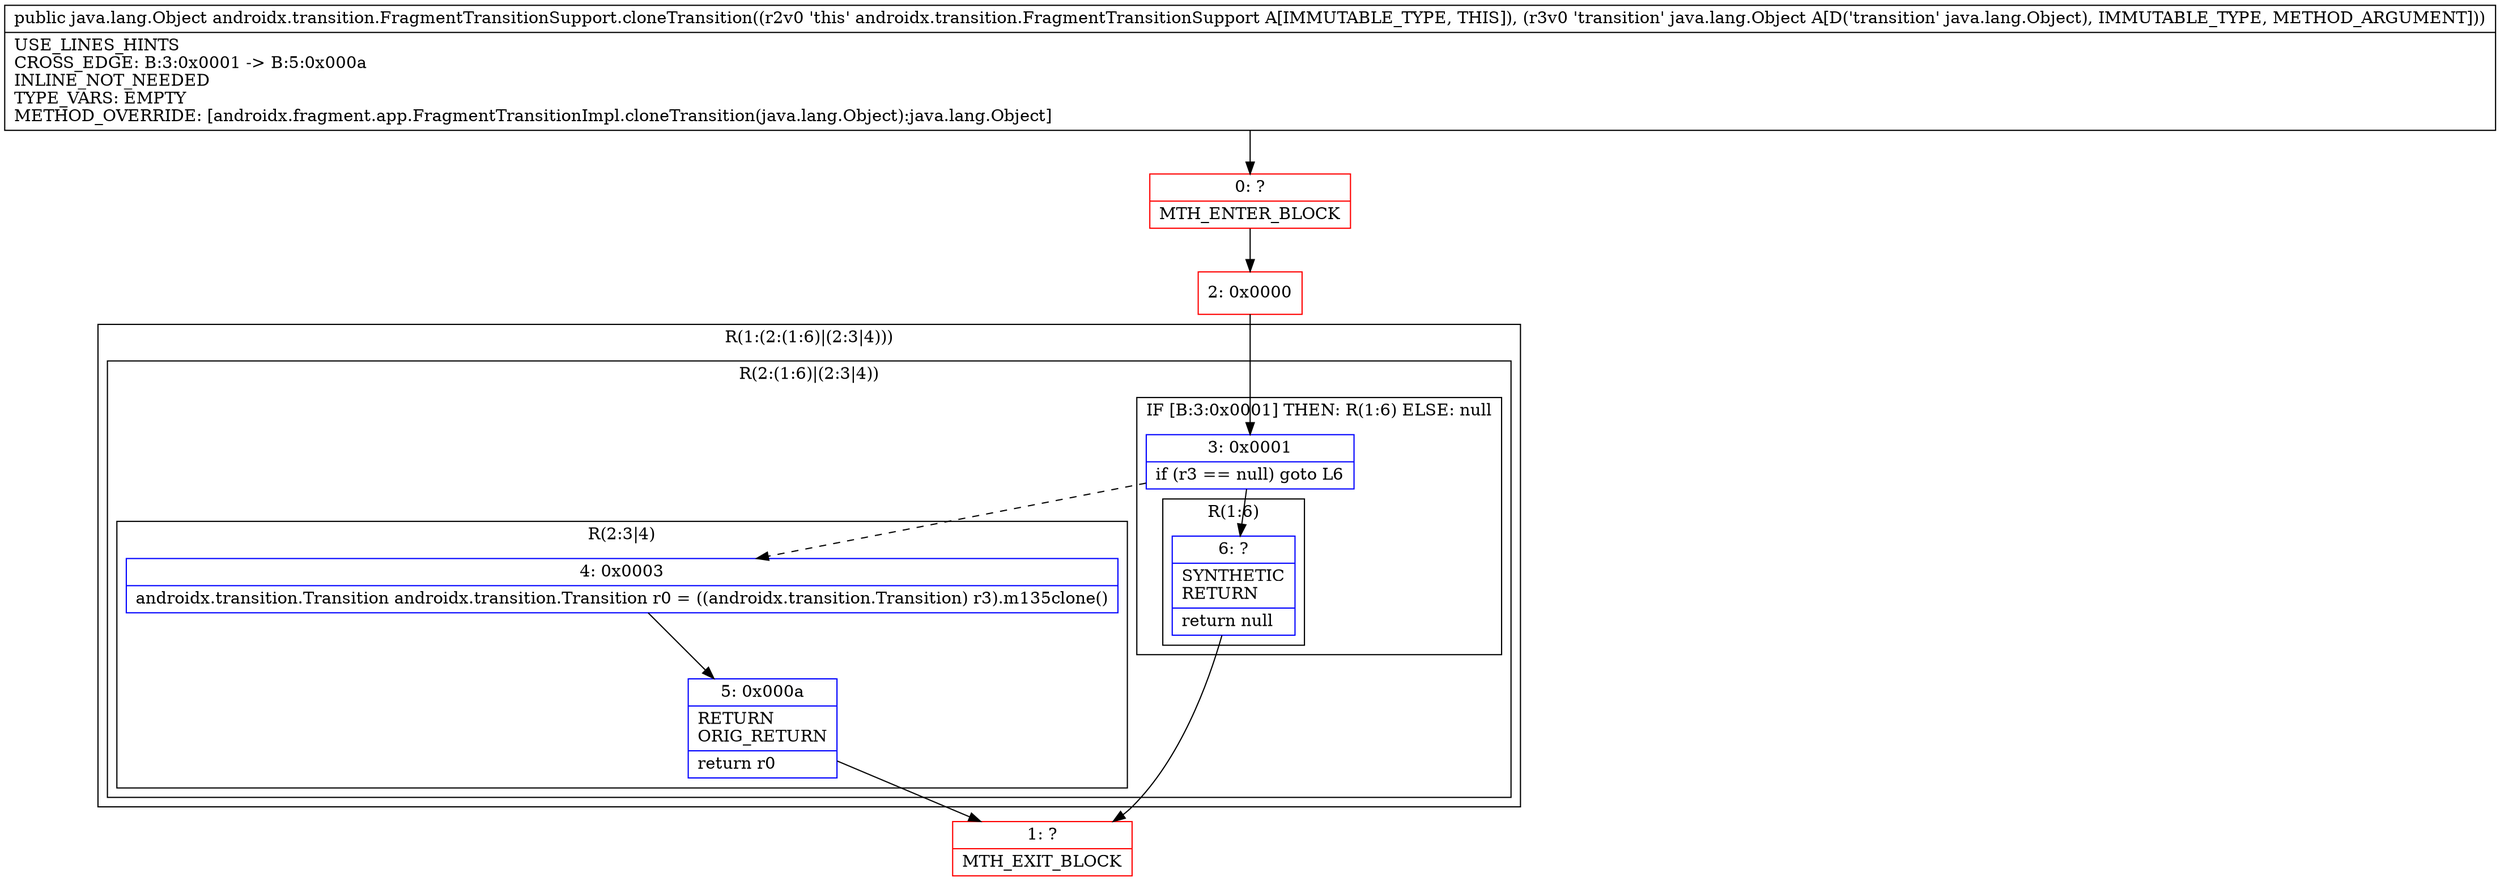 digraph "CFG forandroidx.transition.FragmentTransitionSupport.cloneTransition(Ljava\/lang\/Object;)Ljava\/lang\/Object;" {
subgraph cluster_Region_583999916 {
label = "R(1:(2:(1:6)|(2:3|4)))";
node [shape=record,color=blue];
subgraph cluster_Region_488845866 {
label = "R(2:(1:6)|(2:3|4))";
node [shape=record,color=blue];
subgraph cluster_IfRegion_1483958102 {
label = "IF [B:3:0x0001] THEN: R(1:6) ELSE: null";
node [shape=record,color=blue];
Node_3 [shape=record,label="{3\:\ 0x0001|if (r3 == null) goto L6\l}"];
subgraph cluster_Region_125063888 {
label = "R(1:6)";
node [shape=record,color=blue];
Node_6 [shape=record,label="{6\:\ ?|SYNTHETIC\lRETURN\l|return null\l}"];
}
}
subgraph cluster_Region_238770438 {
label = "R(2:3|4)";
node [shape=record,color=blue];
Node_4 [shape=record,label="{4\:\ 0x0003|androidx.transition.Transition androidx.transition.Transition r0 = ((androidx.transition.Transition) r3).m135clone()\l}"];
Node_5 [shape=record,label="{5\:\ 0x000a|RETURN\lORIG_RETURN\l|return r0\l}"];
}
}
}
Node_0 [shape=record,color=red,label="{0\:\ ?|MTH_ENTER_BLOCK\l}"];
Node_2 [shape=record,color=red,label="{2\:\ 0x0000}"];
Node_1 [shape=record,color=red,label="{1\:\ ?|MTH_EXIT_BLOCK\l}"];
MethodNode[shape=record,label="{public java.lang.Object androidx.transition.FragmentTransitionSupport.cloneTransition((r2v0 'this' androidx.transition.FragmentTransitionSupport A[IMMUTABLE_TYPE, THIS]), (r3v0 'transition' java.lang.Object A[D('transition' java.lang.Object), IMMUTABLE_TYPE, METHOD_ARGUMENT]))  | USE_LINES_HINTS\lCROSS_EDGE: B:3:0x0001 \-\> B:5:0x000a\lINLINE_NOT_NEEDED\lTYPE_VARS: EMPTY\lMETHOD_OVERRIDE: [androidx.fragment.app.FragmentTransitionImpl.cloneTransition(java.lang.Object):java.lang.Object]\l}"];
MethodNode -> Node_0;Node_3 -> Node_4[style=dashed];
Node_3 -> Node_6;
Node_6 -> Node_1;
Node_4 -> Node_5;
Node_5 -> Node_1;
Node_0 -> Node_2;
Node_2 -> Node_3;
}

